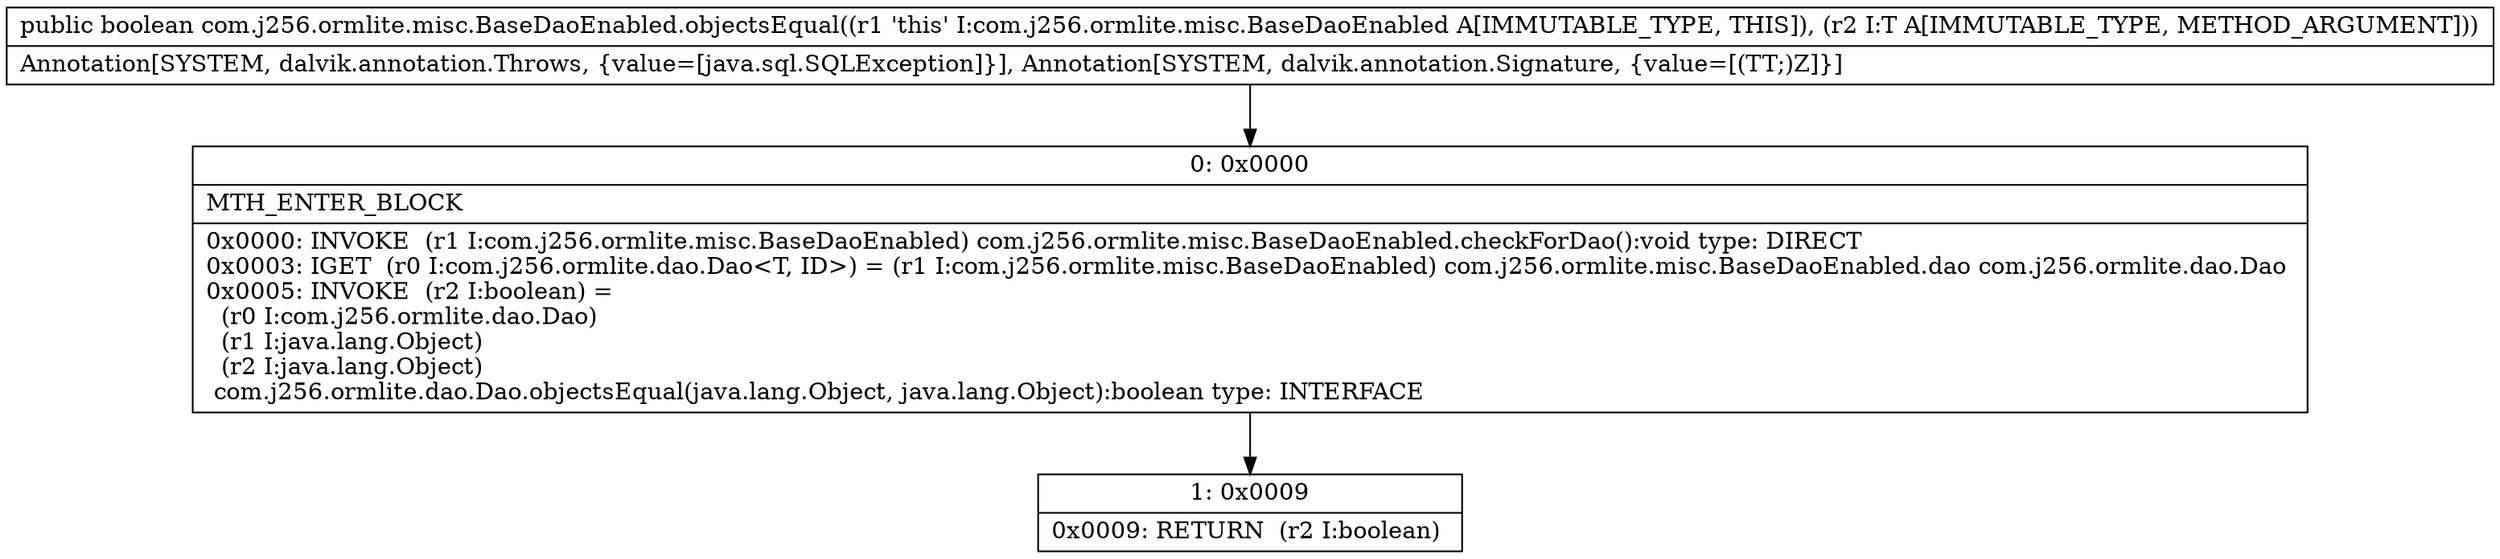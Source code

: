 digraph "CFG forcom.j256.ormlite.misc.BaseDaoEnabled.objectsEqual(Ljava\/lang\/Object;)Z" {
Node_0 [shape=record,label="{0\:\ 0x0000|MTH_ENTER_BLOCK\l|0x0000: INVOKE  (r1 I:com.j256.ormlite.misc.BaseDaoEnabled) com.j256.ormlite.misc.BaseDaoEnabled.checkForDao():void type: DIRECT \l0x0003: IGET  (r0 I:com.j256.ormlite.dao.Dao\<T, ID\>) = (r1 I:com.j256.ormlite.misc.BaseDaoEnabled) com.j256.ormlite.misc.BaseDaoEnabled.dao com.j256.ormlite.dao.Dao \l0x0005: INVOKE  (r2 I:boolean) = \l  (r0 I:com.j256.ormlite.dao.Dao)\l  (r1 I:java.lang.Object)\l  (r2 I:java.lang.Object)\l com.j256.ormlite.dao.Dao.objectsEqual(java.lang.Object, java.lang.Object):boolean type: INTERFACE \l}"];
Node_1 [shape=record,label="{1\:\ 0x0009|0x0009: RETURN  (r2 I:boolean) \l}"];
MethodNode[shape=record,label="{public boolean com.j256.ormlite.misc.BaseDaoEnabled.objectsEqual((r1 'this' I:com.j256.ormlite.misc.BaseDaoEnabled A[IMMUTABLE_TYPE, THIS]), (r2 I:T A[IMMUTABLE_TYPE, METHOD_ARGUMENT]))  | Annotation[SYSTEM, dalvik.annotation.Throws, \{value=[java.sql.SQLException]\}], Annotation[SYSTEM, dalvik.annotation.Signature, \{value=[(TT;)Z]\}]\l}"];
MethodNode -> Node_0;
Node_0 -> Node_1;
}


